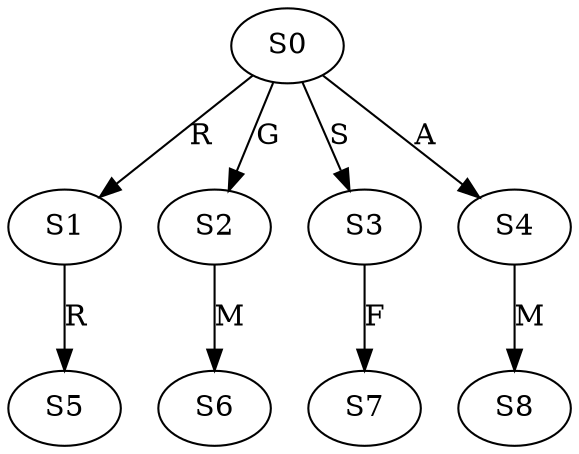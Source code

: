 strict digraph  {
	S0 -> S1 [ label = R ];
	S0 -> S2 [ label = G ];
	S0 -> S3 [ label = S ];
	S0 -> S4 [ label = A ];
	S1 -> S5 [ label = R ];
	S2 -> S6 [ label = M ];
	S3 -> S7 [ label = F ];
	S4 -> S8 [ label = M ];
}
